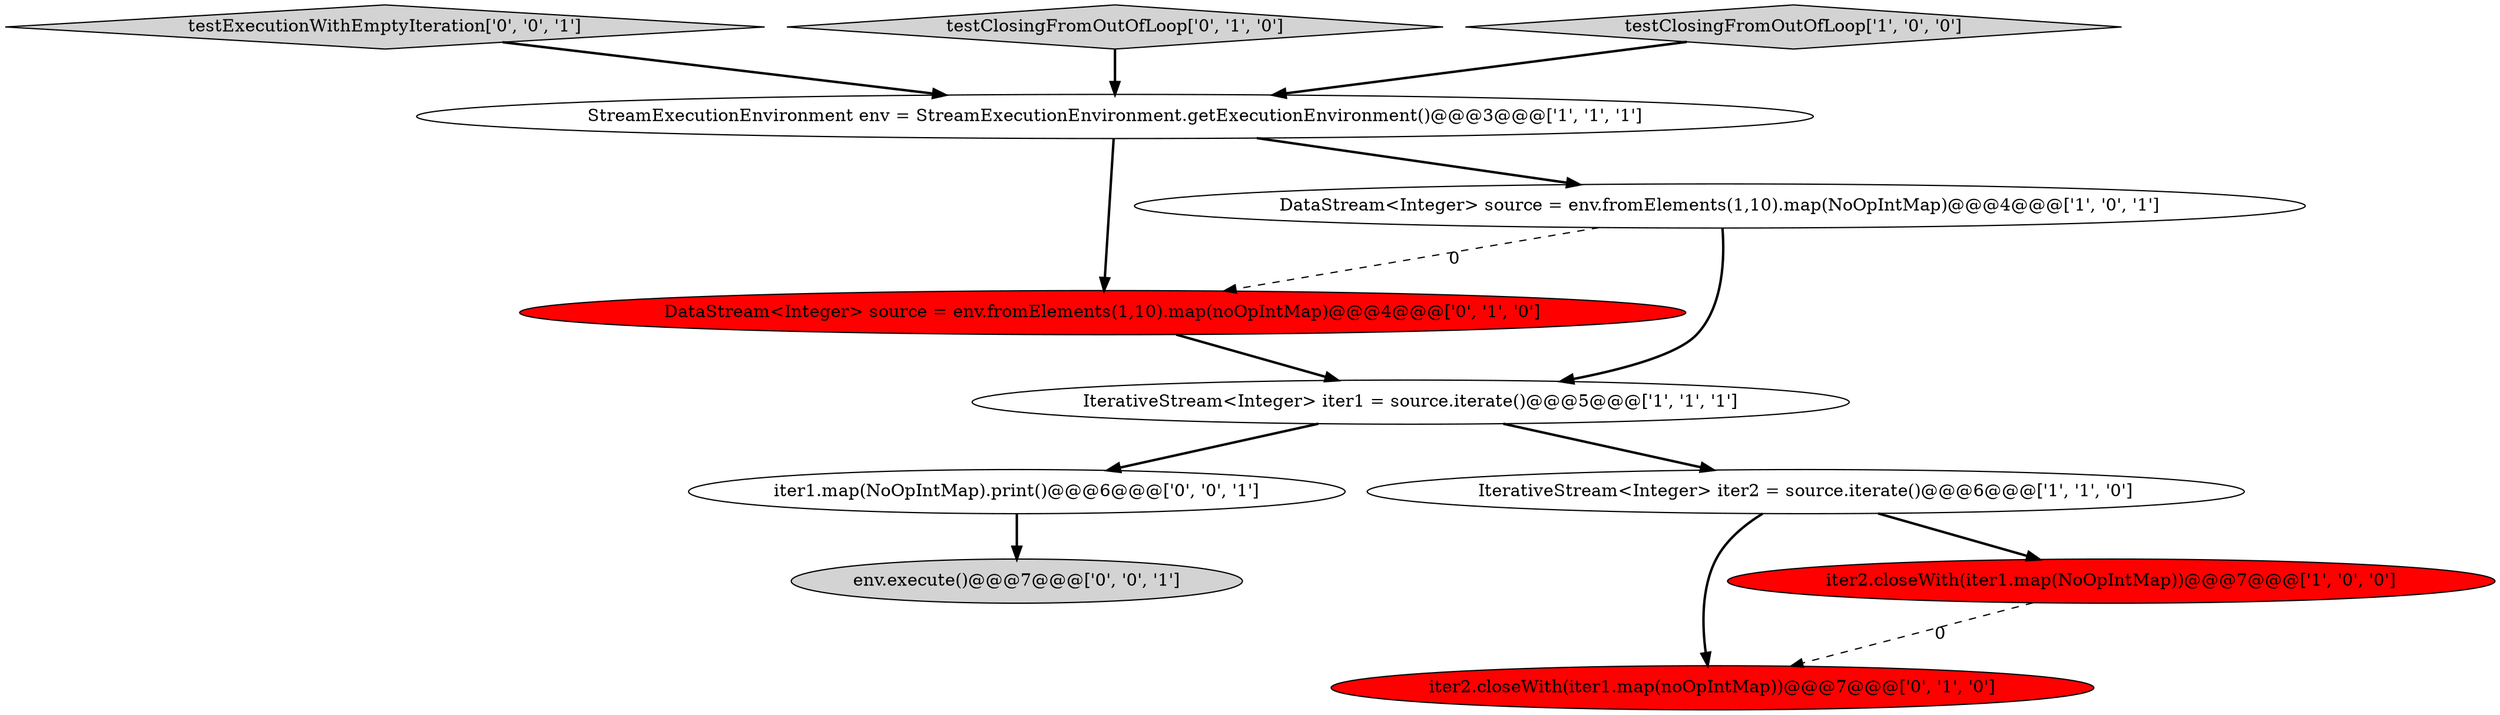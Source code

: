 digraph {
7 [style = filled, label = "DataStream<Integer> source = env.fromElements(1,10).map(noOpIntMap)@@@4@@@['0', '1', '0']", fillcolor = red, shape = ellipse image = "AAA1AAABBB2BBB"];
11 [style = filled, label = "testExecutionWithEmptyIteration['0', '0', '1']", fillcolor = lightgray, shape = diamond image = "AAA0AAABBB3BBB"];
6 [style = filled, label = "testClosingFromOutOfLoop['0', '1', '0']", fillcolor = lightgray, shape = diamond image = "AAA0AAABBB2BBB"];
8 [style = filled, label = "iter2.closeWith(iter1.map(noOpIntMap))@@@7@@@['0', '1', '0']", fillcolor = red, shape = ellipse image = "AAA1AAABBB2BBB"];
9 [style = filled, label = "iter1.map(NoOpIntMap).print()@@@6@@@['0', '0', '1']", fillcolor = white, shape = ellipse image = "AAA0AAABBB3BBB"];
2 [style = filled, label = "DataStream<Integer> source = env.fromElements(1,10).map(NoOpIntMap)@@@4@@@['1', '0', '1']", fillcolor = white, shape = ellipse image = "AAA0AAABBB1BBB"];
1 [style = filled, label = "iter2.closeWith(iter1.map(NoOpIntMap))@@@7@@@['1', '0', '0']", fillcolor = red, shape = ellipse image = "AAA1AAABBB1BBB"];
5 [style = filled, label = "testClosingFromOutOfLoop['1', '0', '0']", fillcolor = lightgray, shape = diamond image = "AAA0AAABBB1BBB"];
4 [style = filled, label = "IterativeStream<Integer> iter2 = source.iterate()@@@6@@@['1', '1', '0']", fillcolor = white, shape = ellipse image = "AAA0AAABBB1BBB"];
3 [style = filled, label = "IterativeStream<Integer> iter1 = source.iterate()@@@5@@@['1', '1', '1']", fillcolor = white, shape = ellipse image = "AAA0AAABBB1BBB"];
0 [style = filled, label = "StreamExecutionEnvironment env = StreamExecutionEnvironment.getExecutionEnvironment()@@@3@@@['1', '1', '1']", fillcolor = white, shape = ellipse image = "AAA0AAABBB1BBB"];
10 [style = filled, label = "env.execute()@@@7@@@['0', '0', '1']", fillcolor = lightgray, shape = ellipse image = "AAA0AAABBB3BBB"];
3->9 [style = bold, label=""];
4->8 [style = bold, label=""];
1->8 [style = dashed, label="0"];
4->1 [style = bold, label=""];
11->0 [style = bold, label=""];
6->0 [style = bold, label=""];
9->10 [style = bold, label=""];
5->0 [style = bold, label=""];
2->7 [style = dashed, label="0"];
3->4 [style = bold, label=""];
7->3 [style = bold, label=""];
2->3 [style = bold, label=""];
0->2 [style = bold, label=""];
0->7 [style = bold, label=""];
}
